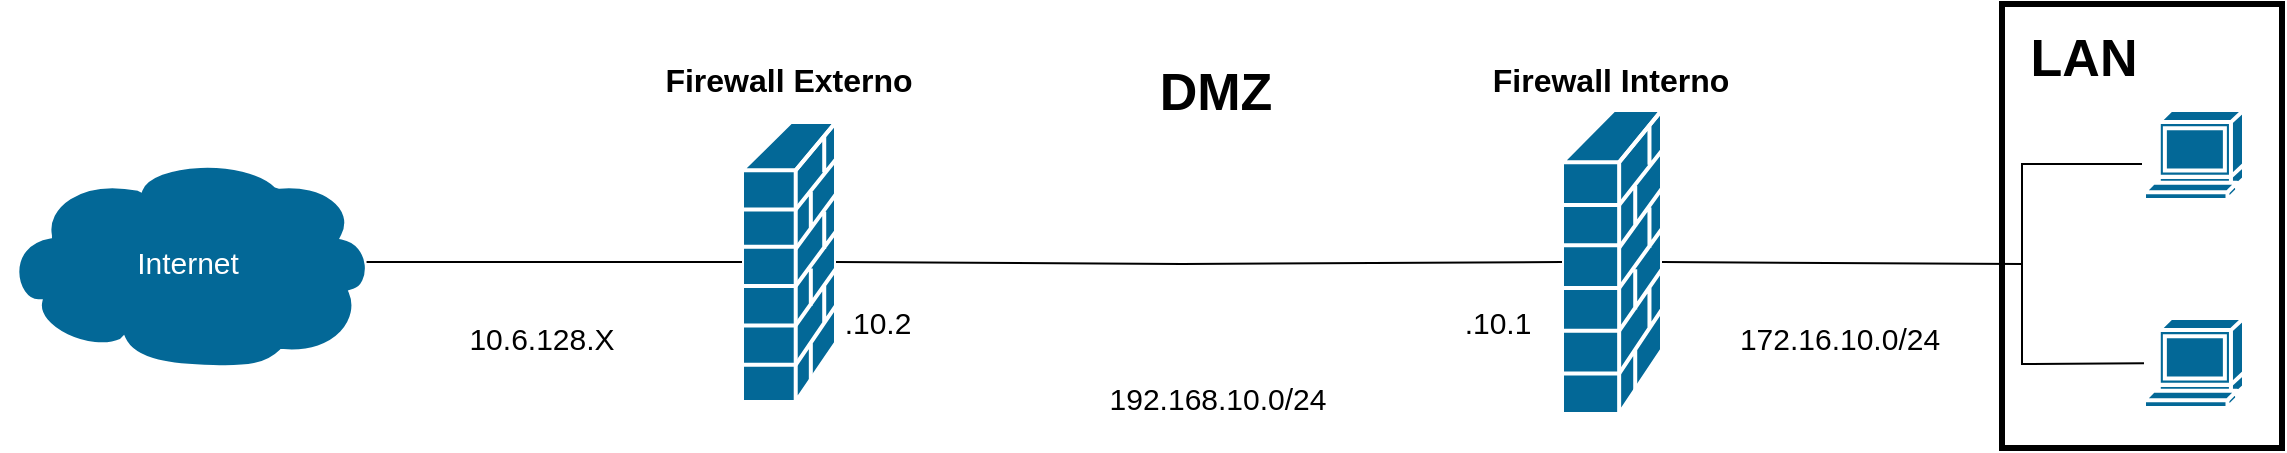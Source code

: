 <mxfile version="22.1.2" type="device">
  <diagram name="Página-1" id="GyMiuBT1Pyr2yNcZUEMB">
    <mxGraphModel dx="1418" dy="820" grid="1" gridSize="10" guides="1" tooltips="1" connect="1" arrows="1" fold="1" page="1" pageScale="1" pageWidth="1654" pageHeight="2336" math="0" shadow="0">
      <root>
        <mxCell id="0" />
        <mxCell id="1" parent="0" />
        <mxCell id="a2cjYZJfG3m_LcbPK9gS-17" value="" style="rounded=0;whiteSpace=wrap;html=1;strokeWidth=3;" parent="1" vertex="1">
          <mxGeometry x="1100" y="40" width="140" height="222" as="geometry" />
        </mxCell>
        <mxCell id="5j5Y-MyxbCMVWvSRkFMW-1" value="" style="shape=mxgraph.cisco.storage.cloud;sketch=0;html=1;pointerEvents=1;dashed=0;fillColor=#036897;strokeColor=#ffffff;strokeWidth=2;verticalLabelPosition=bottom;verticalAlign=top;align=center;outlineConnect=0;" parent="1" vertex="1">
          <mxGeometry x="100" y="116" width="186" height="106" as="geometry" />
        </mxCell>
        <mxCell id="5j5Y-MyxbCMVWvSRkFMW-2" value="" style="shape=mxgraph.cisco.security.firewall;sketch=0;html=1;pointerEvents=1;dashed=0;fillColor=#036897;strokeColor=#ffffff;strokeWidth=2;verticalLabelPosition=bottom;verticalAlign=top;align=center;outlineConnect=0;" parent="1" vertex="1">
          <mxGeometry x="470" y="99" width="47" height="140" as="geometry" />
        </mxCell>
        <mxCell id="a2cjYZJfG3m_LcbPK9gS-2" value="" style="shape=mxgraph.cisco.security.firewall;sketch=0;html=1;pointerEvents=1;dashed=0;fillColor=#036897;strokeColor=#ffffff;strokeWidth=2;verticalLabelPosition=bottom;verticalAlign=top;align=center;outlineConnect=0;" parent="1" vertex="1">
          <mxGeometry x="880" y="93" width="50" height="152" as="geometry" />
        </mxCell>
        <mxCell id="a2cjYZJfG3m_LcbPK9gS-3" value="" style="endArrow=none;html=1;rounded=0;exitX=1;exitY=0.5;exitDx=0;exitDy=0;exitPerimeter=0;entryX=0;entryY=0.5;entryDx=0;entryDy=0;entryPerimeter=0;" parent="1" source="5j5Y-MyxbCMVWvSRkFMW-2" target="a2cjYZJfG3m_LcbPK9gS-2" edge="1">
          <mxGeometry width="50" height="50" relative="1" as="geometry">
            <mxPoint x="570" y="210" as="sourcePoint" />
            <mxPoint x="620" y="160" as="targetPoint" />
            <Array as="points">
              <mxPoint x="690" y="170" />
            </Array>
          </mxGeometry>
        </mxCell>
        <mxCell id="a2cjYZJfG3m_LcbPK9gS-9" value="" style="endArrow=none;html=1;rounded=0;entryX=0;entryY=0.5;entryDx=0;entryDy=0;entryPerimeter=0;exitX=0.98;exitY=0.5;exitDx=0;exitDy=0;exitPerimeter=0;" parent="1" source="5j5Y-MyxbCMVWvSRkFMW-1" target="5j5Y-MyxbCMVWvSRkFMW-2" edge="1">
          <mxGeometry width="50" height="50" relative="1" as="geometry">
            <mxPoint x="240" y="290" as="sourcePoint" />
            <mxPoint x="290" y="240" as="targetPoint" />
          </mxGeometry>
        </mxCell>
        <mxCell id="a2cjYZJfG3m_LcbPK9gS-11" value="" style="shape=mxgraph.cisco.computers_and_peripherals.terminal;sketch=0;html=1;pointerEvents=1;dashed=0;fillColor=#036897;strokeColor=#ffffff;strokeWidth=2;verticalLabelPosition=bottom;verticalAlign=top;align=center;outlineConnect=0;" parent="1" vertex="1">
          <mxGeometry x="1171" y="197" width="50" height="45" as="geometry" />
        </mxCell>
        <mxCell id="a2cjYZJfG3m_LcbPK9gS-12" value="" style="endArrow=none;html=1;rounded=0;exitX=1;exitY=0.5;exitDx=0;exitDy=0;exitPerimeter=0;" parent="1" source="a2cjYZJfG3m_LcbPK9gS-2" edge="1">
          <mxGeometry width="50" height="50" relative="1" as="geometry">
            <mxPoint x="990" y="170" as="sourcePoint" />
            <mxPoint x="1110" y="170" as="targetPoint" />
          </mxGeometry>
        </mxCell>
        <mxCell id="a2cjYZJfG3m_LcbPK9gS-14" value="" style="endArrow=none;html=1;rounded=0;" parent="1" target="a2cjYZJfG3m_LcbPK9gS-11" edge="1">
          <mxGeometry width="50" height="50" relative="1" as="geometry">
            <mxPoint x="1110" y="170" as="sourcePoint" />
            <mxPoint x="1130" y="200" as="targetPoint" />
            <Array as="points">
              <mxPoint x="1110" y="220" />
            </Array>
          </mxGeometry>
        </mxCell>
        <mxCell id="a2cjYZJfG3m_LcbPK9gS-15" value="" style="shape=mxgraph.cisco.computers_and_peripherals.terminal;sketch=0;html=1;pointerEvents=1;dashed=0;fillColor=#036897;strokeColor=#ffffff;strokeWidth=2;verticalLabelPosition=bottom;verticalAlign=top;align=center;outlineConnect=0;" parent="1" vertex="1">
          <mxGeometry x="1171" y="93" width="50" height="45" as="geometry" />
        </mxCell>
        <mxCell id="a2cjYZJfG3m_LcbPK9gS-16" value="" style="endArrow=none;html=1;rounded=0;" parent="1" edge="1">
          <mxGeometry width="50" height="50" relative="1" as="geometry">
            <mxPoint x="1110" y="170" as="sourcePoint" />
            <mxPoint x="1170" y="120" as="targetPoint" />
            <Array as="points">
              <mxPoint x="1110" y="120" />
            </Array>
          </mxGeometry>
        </mxCell>
        <mxCell id="a2cjYZJfG3m_LcbPK9gS-18" value="&lt;font style=&quot;font-size: 26px;&quot;&gt;&lt;b&gt;LAN&lt;/b&gt;&lt;/font&gt;" style="text;html=1;strokeColor=none;fillColor=none;align=center;verticalAlign=middle;whiteSpace=wrap;rounded=0;" parent="1" vertex="1">
          <mxGeometry x="1111" y="52" width="60" height="30" as="geometry" />
        </mxCell>
        <mxCell id="a2cjYZJfG3m_LcbPK9gS-31" value="&lt;font style=&quot;font-size: 16px;&quot;&gt;&lt;b&gt;Firewall Externo&lt;/b&gt;&lt;/font&gt;" style="text;html=1;strokeColor=none;fillColor=none;align=center;verticalAlign=middle;whiteSpace=wrap;rounded=0;" parent="1" vertex="1">
          <mxGeometry x="429.88" y="63" width="127.25" height="30" as="geometry" />
        </mxCell>
        <mxCell id="a2cjYZJfG3m_LcbPK9gS-32" value="&lt;font style=&quot;font-size: 16px;&quot;&gt;&lt;b&gt;Firewall Interno&lt;br&gt;&lt;/b&gt;&lt;/font&gt;" style="text;html=1;strokeColor=none;fillColor=none;align=center;verticalAlign=middle;whiteSpace=wrap;rounded=0;" parent="1" vertex="1">
          <mxGeometry x="841.38" y="63" width="127.25" height="30" as="geometry" />
        </mxCell>
        <mxCell id="a2cjYZJfG3m_LcbPK9gS-33" value="&lt;font style=&quot;font-size: 15px;&quot;&gt;10.6.128.X&lt;/font&gt;" style="text;html=1;strokeColor=none;fillColor=none;align=center;verticalAlign=middle;whiteSpace=wrap;rounded=0;" parent="1" vertex="1">
          <mxGeometry x="330" y="192" width="80" height="30" as="geometry" />
        </mxCell>
        <mxCell id="a2cjYZJfG3m_LcbPK9gS-34" value="&lt;font style=&quot;font-size: 15px;&quot;&gt;172.16.10.0/24&lt;/font&gt;" style="text;html=1;strokeColor=none;fillColor=none;align=center;verticalAlign=middle;whiteSpace=wrap;rounded=0;" parent="1" vertex="1">
          <mxGeometry x="968.63" y="192" width="100" height="30" as="geometry" />
        </mxCell>
        <mxCell id="a2cjYZJfG3m_LcbPK9gS-35" value="&lt;font style=&quot;font-size: 15px;&quot;&gt;192.168.10.0/24&lt;/font&gt;" style="text;html=1;strokeColor=none;fillColor=none;align=center;verticalAlign=middle;whiteSpace=wrap;rounded=0;" parent="1" vertex="1">
          <mxGeometry x="651.6" y="222" width="111.53" height="30" as="geometry" />
        </mxCell>
        <mxCell id="a2cjYZJfG3m_LcbPK9gS-39" value="&lt;font color=&quot;#ffffff&quot;&gt;&lt;span style=&quot;font-size: 15px;&quot;&gt;Internet&lt;/span&gt;&lt;/font&gt;" style="text;html=1;strokeColor=none;fillColor=none;align=center;verticalAlign=middle;whiteSpace=wrap;rounded=0;" parent="1" vertex="1">
          <mxGeometry x="153" y="154" width="80" height="30" as="geometry" />
        </mxCell>
        <mxCell id="a2cjYZJfG3m_LcbPK9gS-44" value="&lt;font style=&quot;font-size: 15px;&quot;&gt;.10.2&lt;br&gt;&lt;/font&gt;" style="text;html=1;strokeColor=none;fillColor=none;align=center;verticalAlign=middle;whiteSpace=wrap;rounded=0;" parent="1" vertex="1">
          <mxGeometry x="517" y="184" width="41.53" height="30" as="geometry" />
        </mxCell>
        <mxCell id="a2cjYZJfG3m_LcbPK9gS-48" value="&lt;font style=&quot;font-size: 15px;&quot;&gt;.10.1&lt;br&gt;&lt;/font&gt;" style="text;html=1;strokeColor=none;fillColor=none;align=center;verticalAlign=middle;whiteSpace=wrap;rounded=0;" parent="1" vertex="1">
          <mxGeometry x="827" y="184" width="41.53" height="30" as="geometry" />
        </mxCell>
        <mxCell id="u4BKTcfePLh4MiPpXyE0-1" value="&lt;font style=&quot;font-size: 26px;&quot;&gt;&lt;b&gt;DMZ&lt;/b&gt;&lt;/font&gt;" style="text;html=1;strokeColor=none;fillColor=none;align=center;verticalAlign=middle;whiteSpace=wrap;rounded=0;" parent="1" vertex="1">
          <mxGeometry x="677.37" y="69" width="60" height="30" as="geometry" />
        </mxCell>
      </root>
    </mxGraphModel>
  </diagram>
</mxfile>
